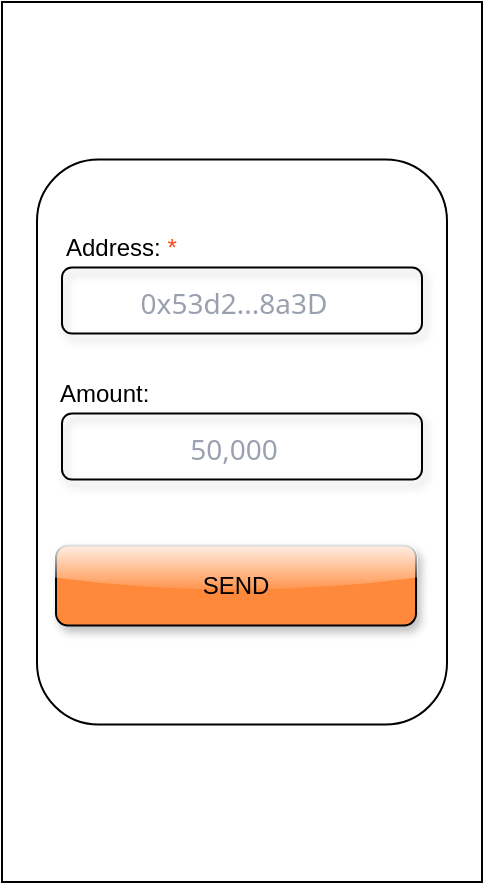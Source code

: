 <mxfile>
    <diagram id="vbsSv3AyNx0Dcpehk4rt" name="Page-1">
        <mxGraphModel dx="887" dy="733" grid="0" gridSize="10" guides="1" tooltips="1" connect="1" arrows="1" fold="1" page="1" pageScale="1" pageWidth="850" pageHeight="1100" math="0" shadow="0">
            <root>
                <mxCell id="0"/>
                <mxCell id="1" parent="0"/>
                <mxCell id="18" value="" style="group" vertex="1" connectable="0" parent="1">
                    <mxGeometry x="230" y="60" width="240" height="440" as="geometry"/>
                </mxCell>
                <mxCell id="5" value="" style="rounded=0;whiteSpace=wrap;html=1;container=0;" vertex="1" parent="18">
                    <mxGeometry width="240" height="440" as="geometry"/>
                </mxCell>
                <mxCell id="6" value="" style="rounded=1;whiteSpace=wrap;html=1;container=0;" vertex="1" parent="18">
                    <mxGeometry x="17.5" y="78.75" width="205" height="282.5" as="geometry"/>
                </mxCell>
                <mxCell id="7" value="&lt;div style=&quot;box-sizing: border-box; border: 0px solid; margin: 0px; padding: 0px; flex: 1 1 0%; scrollbar-width: none; color: rgb(255, 255, 255); font-family: ui-sans-serif, system-ui, sans-serif, &amp;quot;Apple Color Emoji&amp;quot;, &amp;quot;Segoe UI Emoji&amp;quot;, &amp;quot;Segoe UI Symbol&amp;quot;, &amp;quot;Noto Color Emoji&amp;quot;; font-size: medium; text-align: start;&quot; class=&quot;flex-1&quot;&gt;&lt;div style=&quot;box-sizing: border-box; border: 0px solid; margin: 2px 0px 0px; padding: 0px; display: flex; gap: 8px; font-size: 14px; line-height: 1.429; color: oklch(0.707 0.022 261.325); scrollbar-width: none;&quot; class=&quot;flex gap-2 text-sm text-gray-400 mt-0.5&quot;&gt;&lt;span style=&quot;box-sizing: border-box; border: 0px solid; margin: 0px; padding: 0px; display: block; max-width: 100%; text-overflow: ellipsis; text-wrap-mode: nowrap; overflow: hidden; scrollbar-width: none;&quot; class=&quot;block truncate max-w-full&quot;&gt;0x53d2...8a3D&lt;/span&gt;&lt;div&gt;&lt;br&gt;&lt;/div&gt;&lt;/div&gt;&lt;/div&gt;&lt;div style=&quot;box-sizing: border-box; border: 0px solid; margin: 0px; padding: 0px; text-align: right; scrollbar-width: none; color: rgb(255, 255, 255); font-family: ui-sans-serif, system-ui, sans-serif, &amp;quot;Apple Color Emoji&amp;quot;, &amp;quot;Segoe UI Emoji&amp;quot;, &amp;quot;Segoe UI Symbol&amp;quot;, &amp;quot;Noto Color Emoji&amp;quot;; font-size: medium;&quot; class=&quot;text-right&quot;&gt;&lt;/div&gt;" style="rounded=1;whiteSpace=wrap;html=1;fillColor=none;glass=1;shadow=1;container=0;" vertex="1" parent="18">
                    <mxGeometry x="30" y="132.75" width="180" height="33" as="geometry"/>
                </mxCell>
                <mxCell id="9" value="SEND" style="rounded=1;whiteSpace=wrap;html=1;fillColor=#FF893A;glass=1;shadow=1;container=0;" vertex="1" parent="18">
                    <mxGeometry x="27" y="271.75" width="180" height="40" as="geometry"/>
                </mxCell>
                <mxCell id="11" value="Address: &lt;font style=&quot;color: rgb(255, 69, 22);&quot;&gt;*&lt;/font&gt;" style="rounded=0;whiteSpace=wrap;html=1;align=left;strokeColor=none;" vertex="1" parent="18">
                    <mxGeometry x="30" y="114.75" width="168.5" height="16" as="geometry"/>
                </mxCell>
                <mxCell id="12" value="Amount:" style="rounded=0;whiteSpace=wrap;html=1;align=left;strokeColor=none;" vertex="1" parent="18">
                    <mxGeometry x="27" y="187.75" width="168.5" height="16" as="geometry"/>
                </mxCell>
                <mxCell id="15" value="&lt;div style=&quot;box-sizing: border-box; border: 0px solid; margin: 0px; padding: 0px; flex: 1 1 0%; scrollbar-width: none; color: rgb(255, 255, 255); font-family: ui-sans-serif, system-ui, sans-serif, &amp;quot;Apple Color Emoji&amp;quot;, &amp;quot;Segoe UI Emoji&amp;quot;, &amp;quot;Segoe UI Symbol&amp;quot;, &amp;quot;Noto Color Emoji&amp;quot;; font-size: medium; text-align: start;&quot; class=&quot;flex-1&quot;&gt;&lt;div style=&quot;box-sizing: border-box; border: 0px solid; margin: 2px 0px 0px; padding: 0px; display: flex; gap: 8px; font-size: 14px; line-height: 1.429; color: oklch(0.707 0.022 261.325); scrollbar-width: none;&quot; class=&quot;flex gap-2 text-sm text-gray-400 mt-0.5&quot;&gt;&lt;span style=&quot;box-sizing: border-box; border: 0px solid; margin: 0px; padding: 0px; display: block; max-width: 100%; text-overflow: ellipsis; text-wrap-mode: nowrap; overflow: hidden; scrollbar-width: none;&quot; class=&quot;block truncate max-w-full&quot;&gt;50,000&lt;/span&gt;&lt;div&gt;&lt;br&gt;&lt;/div&gt;&lt;/div&gt;&lt;/div&gt;&lt;div style=&quot;box-sizing: border-box; border: 0px solid; margin: 0px; padding: 0px; text-align: right; scrollbar-width: none; color: rgb(255, 255, 255); font-family: ui-sans-serif, system-ui, sans-serif, &amp;quot;Apple Color Emoji&amp;quot;, &amp;quot;Segoe UI Emoji&amp;quot;, &amp;quot;Segoe UI Symbol&amp;quot;, &amp;quot;Noto Color Emoji&amp;quot;; font-size: medium;&quot; class=&quot;text-right&quot;&gt;&lt;/div&gt;" style="rounded=1;whiteSpace=wrap;html=1;fillColor=none;glass=1;shadow=1;container=0;" vertex="1" parent="18">
                    <mxGeometry x="30" y="205.75" width="180" height="33" as="geometry"/>
                </mxCell>
            </root>
        </mxGraphModel>
    </diagram>
</mxfile>